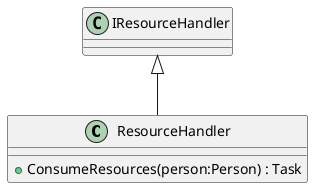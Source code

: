 @startuml
class ResourceHandler {
    + ConsumeResources(person:Person) : Task
}
IResourceHandler <|-- ResourceHandler
@enduml
